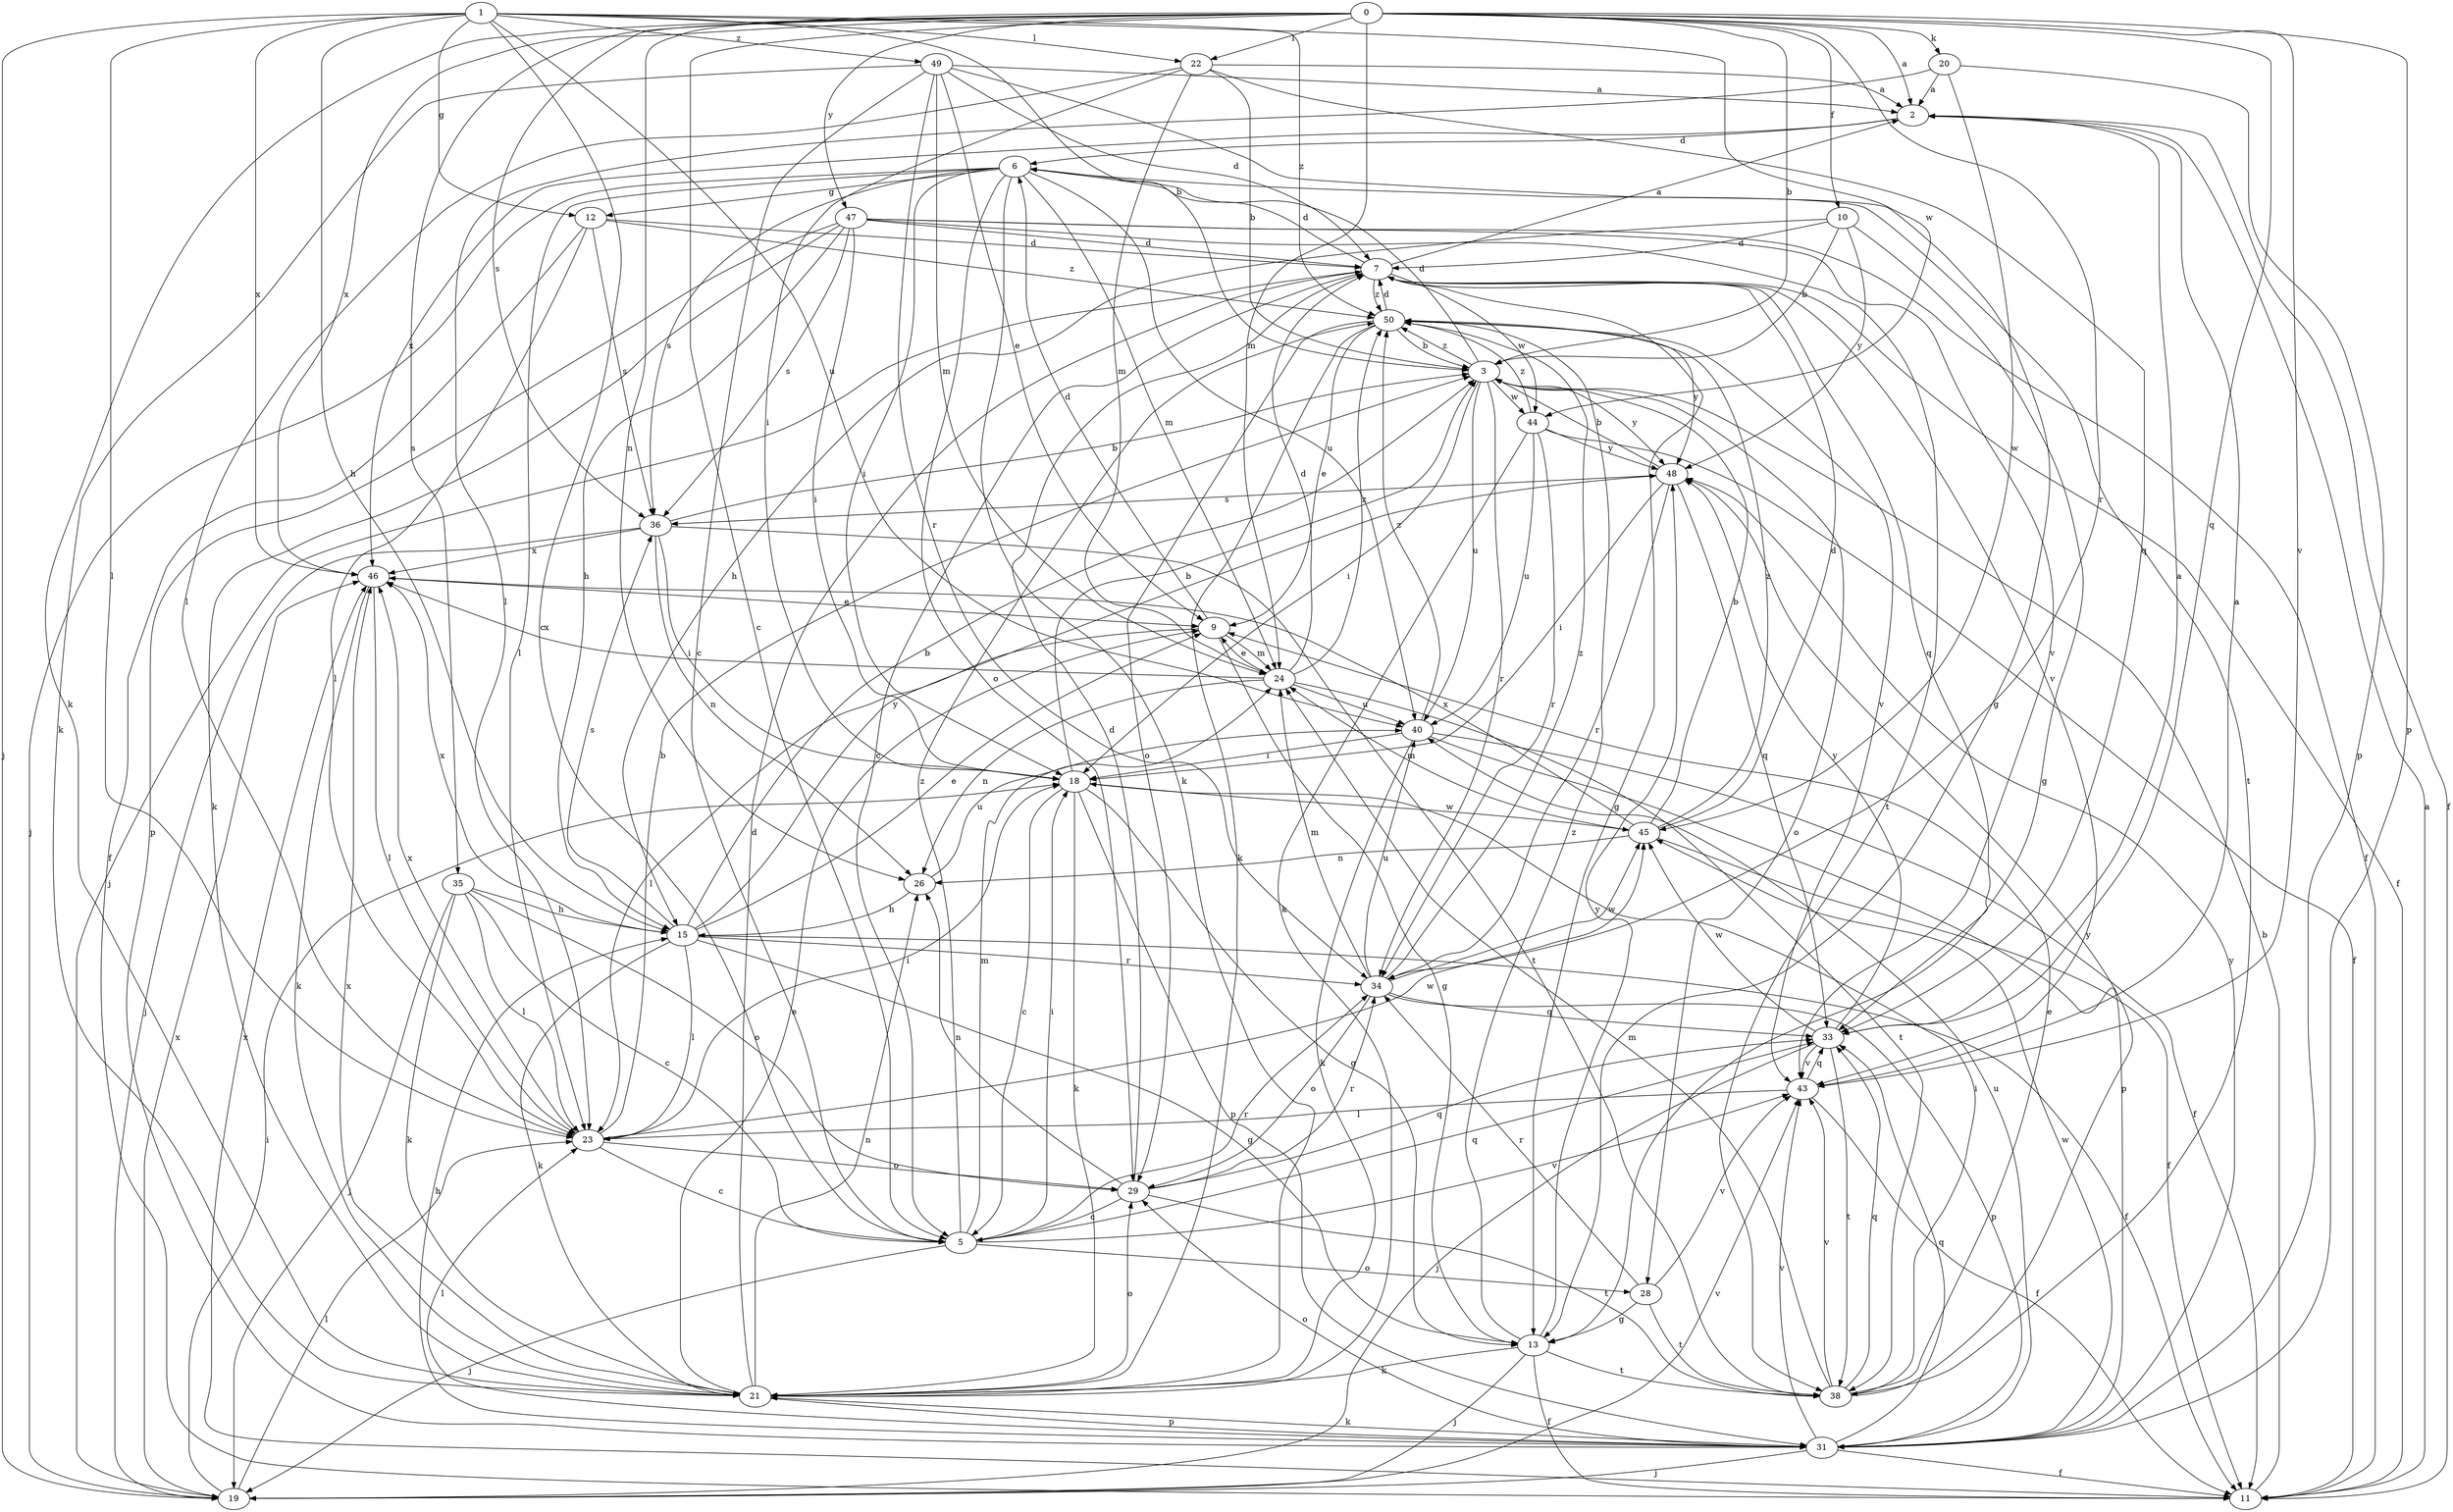 strict digraph  {
0;
1;
2;
3;
5;
6;
7;
9;
10;
11;
12;
13;
15;
18;
19;
20;
21;
22;
23;
24;
26;
28;
29;
31;
33;
34;
35;
36;
38;
40;
43;
44;
45;
46;
47;
48;
49;
50;
0 -> 2  [label=a];
0 -> 3  [label=b];
0 -> 5  [label=c];
0 -> 10  [label=f];
0 -> 20  [label=k];
0 -> 21  [label=k];
0 -> 22  [label=l];
0 -> 24  [label=m];
0 -> 26  [label=n];
0 -> 31  [label=p];
0 -> 33  [label=q];
0 -> 34  [label=r];
0 -> 35  [label=s];
0 -> 36  [label=s];
0 -> 43  [label=v];
0 -> 46  [label=x];
0 -> 47  [label=y];
1 -> 3  [label=b];
1 -> 5  [label=c];
1 -> 12  [label=g];
1 -> 15  [label=h];
1 -> 19  [label=j];
1 -> 22  [label=l];
1 -> 23  [label=l];
1 -> 40  [label=u];
1 -> 44  [label=w];
1 -> 46  [label=x];
1 -> 49  [label=z];
1 -> 50  [label=z];
2 -> 6  [label=d];
2 -> 11  [label=f];
2 -> 46  [label=x];
3 -> 6  [label=d];
3 -> 18  [label=i];
3 -> 28  [label=o];
3 -> 34  [label=r];
3 -> 40  [label=u];
3 -> 44  [label=w];
3 -> 48  [label=y];
3 -> 50  [label=z];
5 -> 18  [label=i];
5 -> 19  [label=j];
5 -> 24  [label=m];
5 -> 28  [label=o];
5 -> 33  [label=q];
5 -> 34  [label=r];
5 -> 43  [label=v];
5 -> 50  [label=z];
6 -> 12  [label=g];
6 -> 18  [label=i];
6 -> 19  [label=j];
6 -> 21  [label=k];
6 -> 23  [label=l];
6 -> 24  [label=m];
6 -> 29  [label=o];
6 -> 36  [label=s];
6 -> 38  [label=t];
6 -> 40  [label=u];
7 -> 2  [label=a];
7 -> 5  [label=c];
7 -> 6  [label=d];
7 -> 11  [label=f];
7 -> 13  [label=g];
7 -> 19  [label=j];
7 -> 33  [label=q];
7 -> 43  [label=v];
7 -> 44  [label=w];
7 -> 50  [label=z];
9 -> 6  [label=d];
9 -> 13  [label=g];
9 -> 23  [label=l];
9 -> 24  [label=m];
10 -> 3  [label=b];
10 -> 7  [label=d];
10 -> 13  [label=g];
10 -> 15  [label=h];
10 -> 48  [label=y];
11 -> 2  [label=a];
11 -> 3  [label=b];
11 -> 46  [label=x];
12 -> 7  [label=d];
12 -> 11  [label=f];
12 -> 23  [label=l];
12 -> 36  [label=s];
12 -> 50  [label=z];
13 -> 11  [label=f];
13 -> 19  [label=j];
13 -> 21  [label=k];
13 -> 38  [label=t];
13 -> 48  [label=y];
13 -> 50  [label=z];
15 -> 3  [label=b];
15 -> 9  [label=e];
15 -> 11  [label=f];
15 -> 13  [label=g];
15 -> 21  [label=k];
15 -> 23  [label=l];
15 -> 34  [label=r];
15 -> 36  [label=s];
15 -> 46  [label=x];
15 -> 48  [label=y];
18 -> 3  [label=b];
18 -> 5  [label=c];
18 -> 13  [label=g];
18 -> 21  [label=k];
18 -> 31  [label=p];
18 -> 45  [label=w];
19 -> 18  [label=i];
19 -> 23  [label=l];
19 -> 43  [label=v];
19 -> 46  [label=x];
20 -> 2  [label=a];
20 -> 23  [label=l];
20 -> 31  [label=p];
20 -> 45  [label=w];
21 -> 7  [label=d];
21 -> 9  [label=e];
21 -> 26  [label=n];
21 -> 29  [label=o];
21 -> 31  [label=p];
21 -> 46  [label=x];
22 -> 2  [label=a];
22 -> 3  [label=b];
22 -> 18  [label=i];
22 -> 23  [label=l];
22 -> 24  [label=m];
22 -> 33  [label=q];
23 -> 3  [label=b];
23 -> 5  [label=c];
23 -> 18  [label=i];
23 -> 29  [label=o];
23 -> 45  [label=w];
23 -> 46  [label=x];
24 -> 7  [label=d];
24 -> 9  [label=e];
24 -> 26  [label=n];
24 -> 38  [label=t];
24 -> 40  [label=u];
24 -> 46  [label=x];
24 -> 50  [label=z];
26 -> 15  [label=h];
26 -> 40  [label=u];
28 -> 13  [label=g];
28 -> 34  [label=r];
28 -> 38  [label=t];
28 -> 43  [label=v];
29 -> 5  [label=c];
29 -> 7  [label=d];
29 -> 26  [label=n];
29 -> 33  [label=q];
29 -> 34  [label=r];
29 -> 38  [label=t];
31 -> 11  [label=f];
31 -> 15  [label=h];
31 -> 19  [label=j];
31 -> 21  [label=k];
31 -> 23  [label=l];
31 -> 29  [label=o];
31 -> 33  [label=q];
31 -> 40  [label=u];
31 -> 43  [label=v];
31 -> 45  [label=w];
31 -> 48  [label=y];
33 -> 2  [label=a];
33 -> 19  [label=j];
33 -> 38  [label=t];
33 -> 43  [label=v];
33 -> 45  [label=w];
33 -> 48  [label=y];
34 -> 24  [label=m];
34 -> 29  [label=o];
34 -> 31  [label=p];
34 -> 33  [label=q];
34 -> 40  [label=u];
34 -> 45  [label=w];
34 -> 50  [label=z];
35 -> 5  [label=c];
35 -> 15  [label=h];
35 -> 19  [label=j];
35 -> 21  [label=k];
35 -> 23  [label=l];
35 -> 29  [label=o];
36 -> 3  [label=b];
36 -> 18  [label=i];
36 -> 19  [label=j];
36 -> 26  [label=n];
36 -> 38  [label=t];
36 -> 46  [label=x];
38 -> 9  [label=e];
38 -> 18  [label=i];
38 -> 24  [label=m];
38 -> 33  [label=q];
38 -> 43  [label=v];
38 -> 48  [label=y];
40 -> 11  [label=f];
40 -> 18  [label=i];
40 -> 21  [label=k];
40 -> 31  [label=p];
40 -> 50  [label=z];
43 -> 2  [label=a];
43 -> 11  [label=f];
43 -> 23  [label=l];
43 -> 33  [label=q];
44 -> 11  [label=f];
44 -> 21  [label=k];
44 -> 34  [label=r];
44 -> 40  [label=u];
44 -> 48  [label=y];
44 -> 50  [label=z];
45 -> 3  [label=b];
45 -> 7  [label=d];
45 -> 11  [label=f];
45 -> 24  [label=m];
45 -> 26  [label=n];
45 -> 46  [label=x];
45 -> 50  [label=z];
46 -> 9  [label=e];
46 -> 21  [label=k];
46 -> 23  [label=l];
47 -> 7  [label=d];
47 -> 11  [label=f];
47 -> 15  [label=h];
47 -> 18  [label=i];
47 -> 21  [label=k];
47 -> 31  [label=p];
47 -> 36  [label=s];
47 -> 38  [label=t];
47 -> 43  [label=v];
48 -> 3  [label=b];
48 -> 18  [label=i];
48 -> 33  [label=q];
48 -> 34  [label=r];
48 -> 36  [label=s];
49 -> 2  [label=a];
49 -> 5  [label=c];
49 -> 7  [label=d];
49 -> 9  [label=e];
49 -> 13  [label=g];
49 -> 21  [label=k];
49 -> 24  [label=m];
49 -> 34  [label=r];
50 -> 3  [label=b];
50 -> 7  [label=d];
50 -> 9  [label=e];
50 -> 21  [label=k];
50 -> 29  [label=o];
50 -> 43  [label=v];
50 -> 48  [label=y];
}
